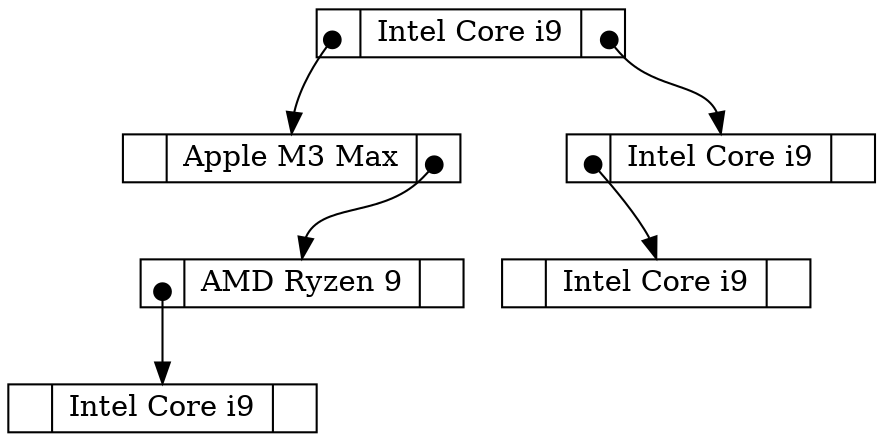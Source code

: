 digraph arbre{
	node [ shape = record, height = .1]
	edge [ tailclip = false , arrowtail = dot, dir = both];

	n0x4a5b2a0 [label="<gauche> | <valeur> Intel Core i9 | <droit>"];
	n0x4a5b2a0:gauche:c -> n0x4a5b350:valeur;
	n0x4a5b350 [label="<gauche> | <valeur> Apple M3 Max | <droit>"];
	n0x4a5b350:droit:c -> n0x4a5b400:valeur;
	n0x4a5b400 [label="<gauche> | <valeur> AMD Ryzen 9 | <droit>"];
	n0x4a5b400:gauche:c -> n0x4a5b4b0:valeur;
	n0x4a5b4b0 [label="<gauche> | <valeur> Intel Core i9 | <droit>"];
	n0x4a5b2a0:droit:c -> n0x4a5b560:valeur;
	n0x4a5b560 [label="<gauche> | <valeur> Intel Core i9 | <droit>"];
	n0x4a5b560:gauche:c -> n0x4a5b610:valeur;
	n0x4a5b610 [label="<gauche> | <valeur> Intel Core i9 | <droit>"];
}